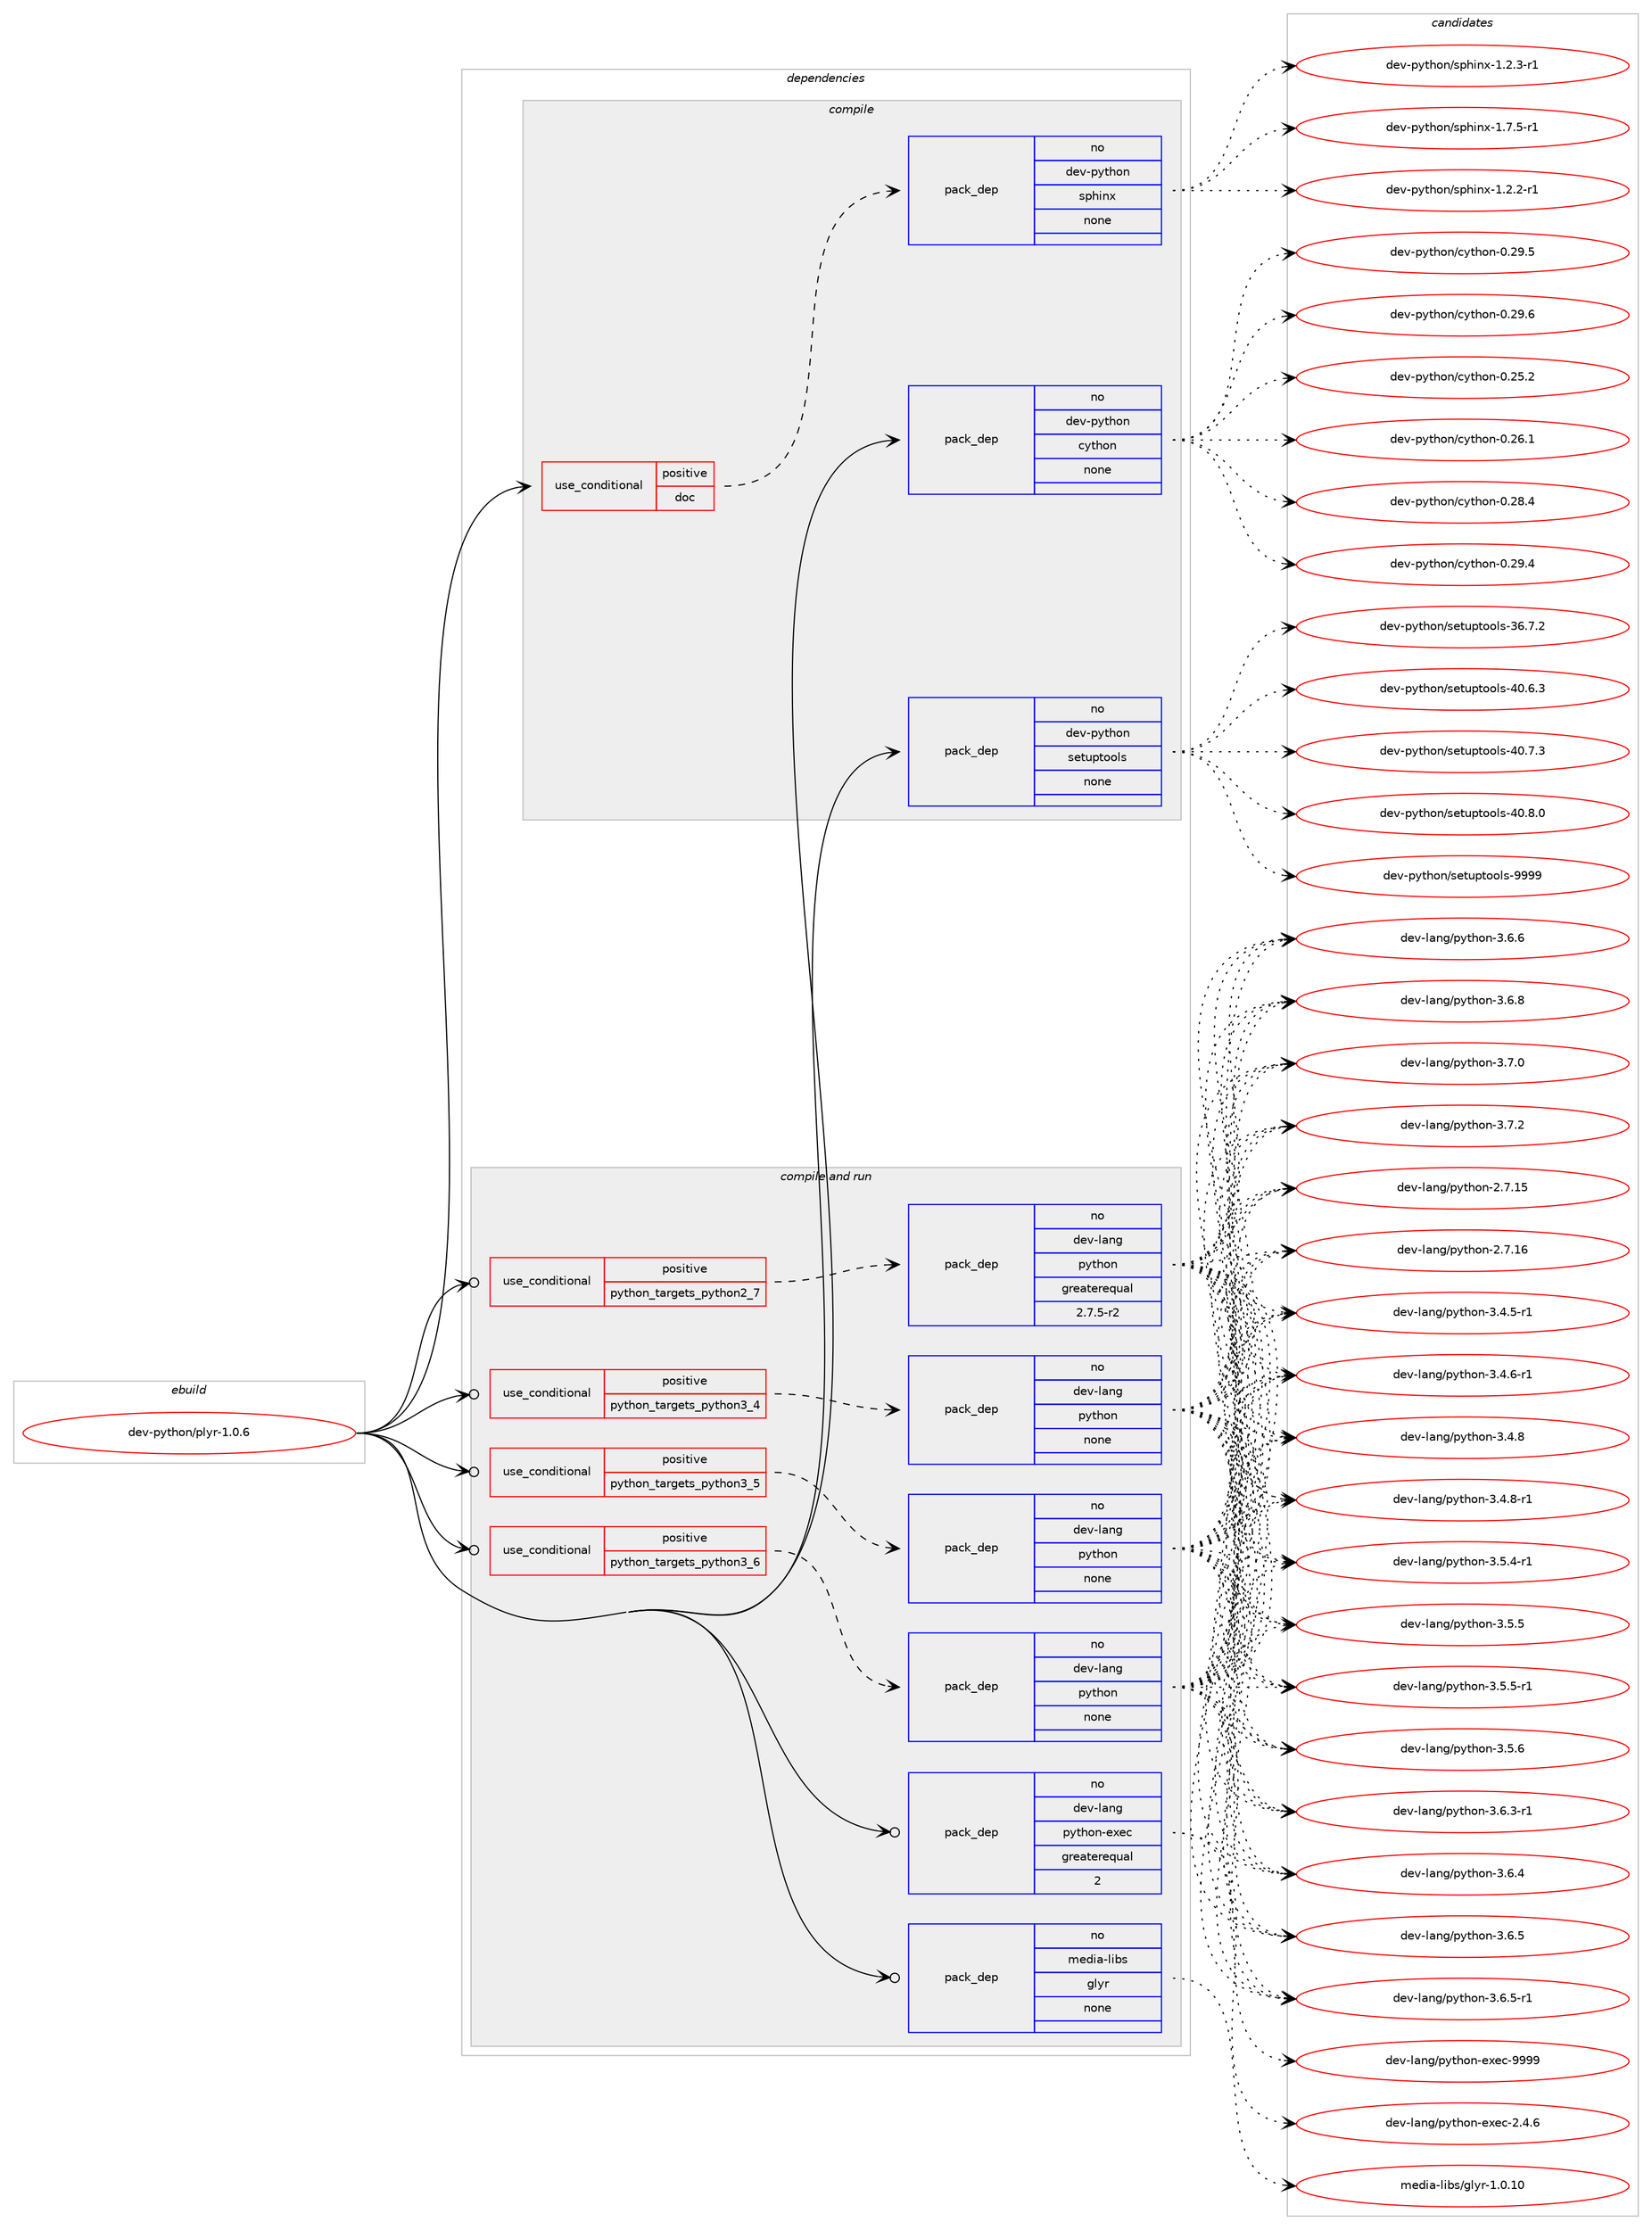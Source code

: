 digraph prolog {

# *************
# Graph options
# *************

newrank=true;
concentrate=true;
compound=true;
graph [rankdir=LR,fontname=Helvetica,fontsize=10,ranksep=1.5];#, ranksep=2.5, nodesep=0.2];
edge  [arrowhead=vee];
node  [fontname=Helvetica,fontsize=10];

# **********
# The ebuild
# **********

subgraph cluster_leftcol {
color=gray;
rank=same;
label=<<i>ebuild</i>>;
id [label="dev-python/plyr-1.0.6", color=red, width=4, href="../dev-python/plyr-1.0.6.svg"];
}

# ****************
# The dependencies
# ****************

subgraph cluster_midcol {
color=gray;
label=<<i>dependencies</i>>;
subgraph cluster_compile {
fillcolor="#eeeeee";
style=filled;
label=<<i>compile</i>>;
subgraph cond379650 {
dependency1426065 [label=<<TABLE BORDER="0" CELLBORDER="1" CELLSPACING="0" CELLPADDING="4"><TR><TD ROWSPAN="3" CELLPADDING="10">use_conditional</TD></TR><TR><TD>positive</TD></TR><TR><TD>doc</TD></TR></TABLE>>, shape=none, color=red];
subgraph pack1023105 {
dependency1426066 [label=<<TABLE BORDER="0" CELLBORDER="1" CELLSPACING="0" CELLPADDING="4" WIDTH="220"><TR><TD ROWSPAN="6" CELLPADDING="30">pack_dep</TD></TR><TR><TD WIDTH="110">no</TD></TR><TR><TD>dev-python</TD></TR><TR><TD>sphinx</TD></TR><TR><TD>none</TD></TR><TR><TD></TD></TR></TABLE>>, shape=none, color=blue];
}
dependency1426065:e -> dependency1426066:w [weight=20,style="dashed",arrowhead="vee"];
}
id:e -> dependency1426065:w [weight=20,style="solid",arrowhead="vee"];
subgraph pack1023106 {
dependency1426067 [label=<<TABLE BORDER="0" CELLBORDER="1" CELLSPACING="0" CELLPADDING="4" WIDTH="220"><TR><TD ROWSPAN="6" CELLPADDING="30">pack_dep</TD></TR><TR><TD WIDTH="110">no</TD></TR><TR><TD>dev-python</TD></TR><TR><TD>cython</TD></TR><TR><TD>none</TD></TR><TR><TD></TD></TR></TABLE>>, shape=none, color=blue];
}
id:e -> dependency1426067:w [weight=20,style="solid",arrowhead="vee"];
subgraph pack1023107 {
dependency1426068 [label=<<TABLE BORDER="0" CELLBORDER="1" CELLSPACING="0" CELLPADDING="4" WIDTH="220"><TR><TD ROWSPAN="6" CELLPADDING="30">pack_dep</TD></TR><TR><TD WIDTH="110">no</TD></TR><TR><TD>dev-python</TD></TR><TR><TD>setuptools</TD></TR><TR><TD>none</TD></TR><TR><TD></TD></TR></TABLE>>, shape=none, color=blue];
}
id:e -> dependency1426068:w [weight=20,style="solid",arrowhead="vee"];
}
subgraph cluster_compileandrun {
fillcolor="#eeeeee";
style=filled;
label=<<i>compile and run</i>>;
subgraph cond379651 {
dependency1426069 [label=<<TABLE BORDER="0" CELLBORDER="1" CELLSPACING="0" CELLPADDING="4"><TR><TD ROWSPAN="3" CELLPADDING="10">use_conditional</TD></TR><TR><TD>positive</TD></TR><TR><TD>python_targets_python2_7</TD></TR></TABLE>>, shape=none, color=red];
subgraph pack1023108 {
dependency1426070 [label=<<TABLE BORDER="0" CELLBORDER="1" CELLSPACING="0" CELLPADDING="4" WIDTH="220"><TR><TD ROWSPAN="6" CELLPADDING="30">pack_dep</TD></TR><TR><TD WIDTH="110">no</TD></TR><TR><TD>dev-lang</TD></TR><TR><TD>python</TD></TR><TR><TD>greaterequal</TD></TR><TR><TD>2.7.5-r2</TD></TR></TABLE>>, shape=none, color=blue];
}
dependency1426069:e -> dependency1426070:w [weight=20,style="dashed",arrowhead="vee"];
}
id:e -> dependency1426069:w [weight=20,style="solid",arrowhead="odotvee"];
subgraph cond379652 {
dependency1426071 [label=<<TABLE BORDER="0" CELLBORDER="1" CELLSPACING="0" CELLPADDING="4"><TR><TD ROWSPAN="3" CELLPADDING="10">use_conditional</TD></TR><TR><TD>positive</TD></TR><TR><TD>python_targets_python3_4</TD></TR></TABLE>>, shape=none, color=red];
subgraph pack1023109 {
dependency1426072 [label=<<TABLE BORDER="0" CELLBORDER="1" CELLSPACING="0" CELLPADDING="4" WIDTH="220"><TR><TD ROWSPAN="6" CELLPADDING="30">pack_dep</TD></TR><TR><TD WIDTH="110">no</TD></TR><TR><TD>dev-lang</TD></TR><TR><TD>python</TD></TR><TR><TD>none</TD></TR><TR><TD></TD></TR></TABLE>>, shape=none, color=blue];
}
dependency1426071:e -> dependency1426072:w [weight=20,style="dashed",arrowhead="vee"];
}
id:e -> dependency1426071:w [weight=20,style="solid",arrowhead="odotvee"];
subgraph cond379653 {
dependency1426073 [label=<<TABLE BORDER="0" CELLBORDER="1" CELLSPACING="0" CELLPADDING="4"><TR><TD ROWSPAN="3" CELLPADDING="10">use_conditional</TD></TR><TR><TD>positive</TD></TR><TR><TD>python_targets_python3_5</TD></TR></TABLE>>, shape=none, color=red];
subgraph pack1023110 {
dependency1426074 [label=<<TABLE BORDER="0" CELLBORDER="1" CELLSPACING="0" CELLPADDING="4" WIDTH="220"><TR><TD ROWSPAN="6" CELLPADDING="30">pack_dep</TD></TR><TR><TD WIDTH="110">no</TD></TR><TR><TD>dev-lang</TD></TR><TR><TD>python</TD></TR><TR><TD>none</TD></TR><TR><TD></TD></TR></TABLE>>, shape=none, color=blue];
}
dependency1426073:e -> dependency1426074:w [weight=20,style="dashed",arrowhead="vee"];
}
id:e -> dependency1426073:w [weight=20,style="solid",arrowhead="odotvee"];
subgraph cond379654 {
dependency1426075 [label=<<TABLE BORDER="0" CELLBORDER="1" CELLSPACING="0" CELLPADDING="4"><TR><TD ROWSPAN="3" CELLPADDING="10">use_conditional</TD></TR><TR><TD>positive</TD></TR><TR><TD>python_targets_python3_6</TD></TR></TABLE>>, shape=none, color=red];
subgraph pack1023111 {
dependency1426076 [label=<<TABLE BORDER="0" CELLBORDER="1" CELLSPACING="0" CELLPADDING="4" WIDTH="220"><TR><TD ROWSPAN="6" CELLPADDING="30">pack_dep</TD></TR><TR><TD WIDTH="110">no</TD></TR><TR><TD>dev-lang</TD></TR><TR><TD>python</TD></TR><TR><TD>none</TD></TR><TR><TD></TD></TR></TABLE>>, shape=none, color=blue];
}
dependency1426075:e -> dependency1426076:w [weight=20,style="dashed",arrowhead="vee"];
}
id:e -> dependency1426075:w [weight=20,style="solid",arrowhead="odotvee"];
subgraph pack1023112 {
dependency1426077 [label=<<TABLE BORDER="0" CELLBORDER="1" CELLSPACING="0" CELLPADDING="4" WIDTH="220"><TR><TD ROWSPAN="6" CELLPADDING="30">pack_dep</TD></TR><TR><TD WIDTH="110">no</TD></TR><TR><TD>dev-lang</TD></TR><TR><TD>python-exec</TD></TR><TR><TD>greaterequal</TD></TR><TR><TD>2</TD></TR></TABLE>>, shape=none, color=blue];
}
id:e -> dependency1426077:w [weight=20,style="solid",arrowhead="odotvee"];
subgraph pack1023113 {
dependency1426078 [label=<<TABLE BORDER="0" CELLBORDER="1" CELLSPACING="0" CELLPADDING="4" WIDTH="220"><TR><TD ROWSPAN="6" CELLPADDING="30">pack_dep</TD></TR><TR><TD WIDTH="110">no</TD></TR><TR><TD>media-libs</TD></TR><TR><TD>glyr</TD></TR><TR><TD>none</TD></TR><TR><TD></TD></TR></TABLE>>, shape=none, color=blue];
}
id:e -> dependency1426078:w [weight=20,style="solid",arrowhead="odotvee"];
}
subgraph cluster_run {
fillcolor="#eeeeee";
style=filled;
label=<<i>run</i>>;
}
}

# **************
# The candidates
# **************

subgraph cluster_choices {
rank=same;
color=gray;
label=<<i>candidates</i>>;

subgraph choice1023105 {
color=black;
nodesep=1;
choice10010111845112121116104111110471151121041051101204549465046504511449 [label="dev-python/sphinx-1.2.2-r1", color=red, width=4,href="../dev-python/sphinx-1.2.2-r1.svg"];
choice10010111845112121116104111110471151121041051101204549465046514511449 [label="dev-python/sphinx-1.2.3-r1", color=red, width=4,href="../dev-python/sphinx-1.2.3-r1.svg"];
choice10010111845112121116104111110471151121041051101204549465546534511449 [label="dev-python/sphinx-1.7.5-r1", color=red, width=4,href="../dev-python/sphinx-1.7.5-r1.svg"];
dependency1426066:e -> choice10010111845112121116104111110471151121041051101204549465046504511449:w [style=dotted,weight="100"];
dependency1426066:e -> choice10010111845112121116104111110471151121041051101204549465046514511449:w [style=dotted,weight="100"];
dependency1426066:e -> choice10010111845112121116104111110471151121041051101204549465546534511449:w [style=dotted,weight="100"];
}
subgraph choice1023106 {
color=black;
nodesep=1;
choice10010111845112121116104111110479912111610411111045484650534650 [label="dev-python/cython-0.25.2", color=red, width=4,href="../dev-python/cython-0.25.2.svg"];
choice10010111845112121116104111110479912111610411111045484650544649 [label="dev-python/cython-0.26.1", color=red, width=4,href="../dev-python/cython-0.26.1.svg"];
choice10010111845112121116104111110479912111610411111045484650564652 [label="dev-python/cython-0.28.4", color=red, width=4,href="../dev-python/cython-0.28.4.svg"];
choice10010111845112121116104111110479912111610411111045484650574652 [label="dev-python/cython-0.29.4", color=red, width=4,href="../dev-python/cython-0.29.4.svg"];
choice10010111845112121116104111110479912111610411111045484650574653 [label="dev-python/cython-0.29.5", color=red, width=4,href="../dev-python/cython-0.29.5.svg"];
choice10010111845112121116104111110479912111610411111045484650574654 [label="dev-python/cython-0.29.6", color=red, width=4,href="../dev-python/cython-0.29.6.svg"];
dependency1426067:e -> choice10010111845112121116104111110479912111610411111045484650534650:w [style=dotted,weight="100"];
dependency1426067:e -> choice10010111845112121116104111110479912111610411111045484650544649:w [style=dotted,weight="100"];
dependency1426067:e -> choice10010111845112121116104111110479912111610411111045484650564652:w [style=dotted,weight="100"];
dependency1426067:e -> choice10010111845112121116104111110479912111610411111045484650574652:w [style=dotted,weight="100"];
dependency1426067:e -> choice10010111845112121116104111110479912111610411111045484650574653:w [style=dotted,weight="100"];
dependency1426067:e -> choice10010111845112121116104111110479912111610411111045484650574654:w [style=dotted,weight="100"];
}
subgraph choice1023107 {
color=black;
nodesep=1;
choice100101118451121211161041111104711510111611711211611111110811545515446554650 [label="dev-python/setuptools-36.7.2", color=red, width=4,href="../dev-python/setuptools-36.7.2.svg"];
choice100101118451121211161041111104711510111611711211611111110811545524846544651 [label="dev-python/setuptools-40.6.3", color=red, width=4,href="../dev-python/setuptools-40.6.3.svg"];
choice100101118451121211161041111104711510111611711211611111110811545524846554651 [label="dev-python/setuptools-40.7.3", color=red, width=4,href="../dev-python/setuptools-40.7.3.svg"];
choice100101118451121211161041111104711510111611711211611111110811545524846564648 [label="dev-python/setuptools-40.8.0", color=red, width=4,href="../dev-python/setuptools-40.8.0.svg"];
choice10010111845112121116104111110471151011161171121161111111081154557575757 [label="dev-python/setuptools-9999", color=red, width=4,href="../dev-python/setuptools-9999.svg"];
dependency1426068:e -> choice100101118451121211161041111104711510111611711211611111110811545515446554650:w [style=dotted,weight="100"];
dependency1426068:e -> choice100101118451121211161041111104711510111611711211611111110811545524846544651:w [style=dotted,weight="100"];
dependency1426068:e -> choice100101118451121211161041111104711510111611711211611111110811545524846554651:w [style=dotted,weight="100"];
dependency1426068:e -> choice100101118451121211161041111104711510111611711211611111110811545524846564648:w [style=dotted,weight="100"];
dependency1426068:e -> choice10010111845112121116104111110471151011161171121161111111081154557575757:w [style=dotted,weight="100"];
}
subgraph choice1023108 {
color=black;
nodesep=1;
choice10010111845108971101034711212111610411111045504655464953 [label="dev-lang/python-2.7.15", color=red, width=4,href="../dev-lang/python-2.7.15.svg"];
choice10010111845108971101034711212111610411111045504655464954 [label="dev-lang/python-2.7.16", color=red, width=4,href="../dev-lang/python-2.7.16.svg"];
choice1001011184510897110103471121211161041111104551465246534511449 [label="dev-lang/python-3.4.5-r1", color=red, width=4,href="../dev-lang/python-3.4.5-r1.svg"];
choice1001011184510897110103471121211161041111104551465246544511449 [label="dev-lang/python-3.4.6-r1", color=red, width=4,href="../dev-lang/python-3.4.6-r1.svg"];
choice100101118451089711010347112121116104111110455146524656 [label="dev-lang/python-3.4.8", color=red, width=4,href="../dev-lang/python-3.4.8.svg"];
choice1001011184510897110103471121211161041111104551465246564511449 [label="dev-lang/python-3.4.8-r1", color=red, width=4,href="../dev-lang/python-3.4.8-r1.svg"];
choice1001011184510897110103471121211161041111104551465346524511449 [label="dev-lang/python-3.5.4-r1", color=red, width=4,href="../dev-lang/python-3.5.4-r1.svg"];
choice100101118451089711010347112121116104111110455146534653 [label="dev-lang/python-3.5.5", color=red, width=4,href="../dev-lang/python-3.5.5.svg"];
choice1001011184510897110103471121211161041111104551465346534511449 [label="dev-lang/python-3.5.5-r1", color=red, width=4,href="../dev-lang/python-3.5.5-r1.svg"];
choice100101118451089711010347112121116104111110455146534654 [label="dev-lang/python-3.5.6", color=red, width=4,href="../dev-lang/python-3.5.6.svg"];
choice1001011184510897110103471121211161041111104551465446514511449 [label="dev-lang/python-3.6.3-r1", color=red, width=4,href="../dev-lang/python-3.6.3-r1.svg"];
choice100101118451089711010347112121116104111110455146544652 [label="dev-lang/python-3.6.4", color=red, width=4,href="../dev-lang/python-3.6.4.svg"];
choice100101118451089711010347112121116104111110455146544653 [label="dev-lang/python-3.6.5", color=red, width=4,href="../dev-lang/python-3.6.5.svg"];
choice1001011184510897110103471121211161041111104551465446534511449 [label="dev-lang/python-3.6.5-r1", color=red, width=4,href="../dev-lang/python-3.6.5-r1.svg"];
choice100101118451089711010347112121116104111110455146544654 [label="dev-lang/python-3.6.6", color=red, width=4,href="../dev-lang/python-3.6.6.svg"];
choice100101118451089711010347112121116104111110455146544656 [label="dev-lang/python-3.6.8", color=red, width=4,href="../dev-lang/python-3.6.8.svg"];
choice100101118451089711010347112121116104111110455146554648 [label="dev-lang/python-3.7.0", color=red, width=4,href="../dev-lang/python-3.7.0.svg"];
choice100101118451089711010347112121116104111110455146554650 [label="dev-lang/python-3.7.2", color=red, width=4,href="../dev-lang/python-3.7.2.svg"];
dependency1426070:e -> choice10010111845108971101034711212111610411111045504655464953:w [style=dotted,weight="100"];
dependency1426070:e -> choice10010111845108971101034711212111610411111045504655464954:w [style=dotted,weight="100"];
dependency1426070:e -> choice1001011184510897110103471121211161041111104551465246534511449:w [style=dotted,weight="100"];
dependency1426070:e -> choice1001011184510897110103471121211161041111104551465246544511449:w [style=dotted,weight="100"];
dependency1426070:e -> choice100101118451089711010347112121116104111110455146524656:w [style=dotted,weight="100"];
dependency1426070:e -> choice1001011184510897110103471121211161041111104551465246564511449:w [style=dotted,weight="100"];
dependency1426070:e -> choice1001011184510897110103471121211161041111104551465346524511449:w [style=dotted,weight="100"];
dependency1426070:e -> choice100101118451089711010347112121116104111110455146534653:w [style=dotted,weight="100"];
dependency1426070:e -> choice1001011184510897110103471121211161041111104551465346534511449:w [style=dotted,weight="100"];
dependency1426070:e -> choice100101118451089711010347112121116104111110455146534654:w [style=dotted,weight="100"];
dependency1426070:e -> choice1001011184510897110103471121211161041111104551465446514511449:w [style=dotted,weight="100"];
dependency1426070:e -> choice100101118451089711010347112121116104111110455146544652:w [style=dotted,weight="100"];
dependency1426070:e -> choice100101118451089711010347112121116104111110455146544653:w [style=dotted,weight="100"];
dependency1426070:e -> choice1001011184510897110103471121211161041111104551465446534511449:w [style=dotted,weight="100"];
dependency1426070:e -> choice100101118451089711010347112121116104111110455146544654:w [style=dotted,weight="100"];
dependency1426070:e -> choice100101118451089711010347112121116104111110455146544656:w [style=dotted,weight="100"];
dependency1426070:e -> choice100101118451089711010347112121116104111110455146554648:w [style=dotted,weight="100"];
dependency1426070:e -> choice100101118451089711010347112121116104111110455146554650:w [style=dotted,weight="100"];
}
subgraph choice1023109 {
color=black;
nodesep=1;
choice10010111845108971101034711212111610411111045504655464953 [label="dev-lang/python-2.7.15", color=red, width=4,href="../dev-lang/python-2.7.15.svg"];
choice10010111845108971101034711212111610411111045504655464954 [label="dev-lang/python-2.7.16", color=red, width=4,href="../dev-lang/python-2.7.16.svg"];
choice1001011184510897110103471121211161041111104551465246534511449 [label="dev-lang/python-3.4.5-r1", color=red, width=4,href="../dev-lang/python-3.4.5-r1.svg"];
choice1001011184510897110103471121211161041111104551465246544511449 [label="dev-lang/python-3.4.6-r1", color=red, width=4,href="../dev-lang/python-3.4.6-r1.svg"];
choice100101118451089711010347112121116104111110455146524656 [label="dev-lang/python-3.4.8", color=red, width=4,href="../dev-lang/python-3.4.8.svg"];
choice1001011184510897110103471121211161041111104551465246564511449 [label="dev-lang/python-3.4.8-r1", color=red, width=4,href="../dev-lang/python-3.4.8-r1.svg"];
choice1001011184510897110103471121211161041111104551465346524511449 [label="dev-lang/python-3.5.4-r1", color=red, width=4,href="../dev-lang/python-3.5.4-r1.svg"];
choice100101118451089711010347112121116104111110455146534653 [label="dev-lang/python-3.5.5", color=red, width=4,href="../dev-lang/python-3.5.5.svg"];
choice1001011184510897110103471121211161041111104551465346534511449 [label="dev-lang/python-3.5.5-r1", color=red, width=4,href="../dev-lang/python-3.5.5-r1.svg"];
choice100101118451089711010347112121116104111110455146534654 [label="dev-lang/python-3.5.6", color=red, width=4,href="../dev-lang/python-3.5.6.svg"];
choice1001011184510897110103471121211161041111104551465446514511449 [label="dev-lang/python-3.6.3-r1", color=red, width=4,href="../dev-lang/python-3.6.3-r1.svg"];
choice100101118451089711010347112121116104111110455146544652 [label="dev-lang/python-3.6.4", color=red, width=4,href="../dev-lang/python-3.6.4.svg"];
choice100101118451089711010347112121116104111110455146544653 [label="dev-lang/python-3.6.5", color=red, width=4,href="../dev-lang/python-3.6.5.svg"];
choice1001011184510897110103471121211161041111104551465446534511449 [label="dev-lang/python-3.6.5-r1", color=red, width=4,href="../dev-lang/python-3.6.5-r1.svg"];
choice100101118451089711010347112121116104111110455146544654 [label="dev-lang/python-3.6.6", color=red, width=4,href="../dev-lang/python-3.6.6.svg"];
choice100101118451089711010347112121116104111110455146544656 [label="dev-lang/python-3.6.8", color=red, width=4,href="../dev-lang/python-3.6.8.svg"];
choice100101118451089711010347112121116104111110455146554648 [label="dev-lang/python-3.7.0", color=red, width=4,href="../dev-lang/python-3.7.0.svg"];
choice100101118451089711010347112121116104111110455146554650 [label="dev-lang/python-3.7.2", color=red, width=4,href="../dev-lang/python-3.7.2.svg"];
dependency1426072:e -> choice10010111845108971101034711212111610411111045504655464953:w [style=dotted,weight="100"];
dependency1426072:e -> choice10010111845108971101034711212111610411111045504655464954:w [style=dotted,weight="100"];
dependency1426072:e -> choice1001011184510897110103471121211161041111104551465246534511449:w [style=dotted,weight="100"];
dependency1426072:e -> choice1001011184510897110103471121211161041111104551465246544511449:w [style=dotted,weight="100"];
dependency1426072:e -> choice100101118451089711010347112121116104111110455146524656:w [style=dotted,weight="100"];
dependency1426072:e -> choice1001011184510897110103471121211161041111104551465246564511449:w [style=dotted,weight="100"];
dependency1426072:e -> choice1001011184510897110103471121211161041111104551465346524511449:w [style=dotted,weight="100"];
dependency1426072:e -> choice100101118451089711010347112121116104111110455146534653:w [style=dotted,weight="100"];
dependency1426072:e -> choice1001011184510897110103471121211161041111104551465346534511449:w [style=dotted,weight="100"];
dependency1426072:e -> choice100101118451089711010347112121116104111110455146534654:w [style=dotted,weight="100"];
dependency1426072:e -> choice1001011184510897110103471121211161041111104551465446514511449:w [style=dotted,weight="100"];
dependency1426072:e -> choice100101118451089711010347112121116104111110455146544652:w [style=dotted,weight="100"];
dependency1426072:e -> choice100101118451089711010347112121116104111110455146544653:w [style=dotted,weight="100"];
dependency1426072:e -> choice1001011184510897110103471121211161041111104551465446534511449:w [style=dotted,weight="100"];
dependency1426072:e -> choice100101118451089711010347112121116104111110455146544654:w [style=dotted,weight="100"];
dependency1426072:e -> choice100101118451089711010347112121116104111110455146544656:w [style=dotted,weight="100"];
dependency1426072:e -> choice100101118451089711010347112121116104111110455146554648:w [style=dotted,weight="100"];
dependency1426072:e -> choice100101118451089711010347112121116104111110455146554650:w [style=dotted,weight="100"];
}
subgraph choice1023110 {
color=black;
nodesep=1;
choice10010111845108971101034711212111610411111045504655464953 [label="dev-lang/python-2.7.15", color=red, width=4,href="../dev-lang/python-2.7.15.svg"];
choice10010111845108971101034711212111610411111045504655464954 [label="dev-lang/python-2.7.16", color=red, width=4,href="../dev-lang/python-2.7.16.svg"];
choice1001011184510897110103471121211161041111104551465246534511449 [label="dev-lang/python-3.4.5-r1", color=red, width=4,href="../dev-lang/python-3.4.5-r1.svg"];
choice1001011184510897110103471121211161041111104551465246544511449 [label="dev-lang/python-3.4.6-r1", color=red, width=4,href="../dev-lang/python-3.4.6-r1.svg"];
choice100101118451089711010347112121116104111110455146524656 [label="dev-lang/python-3.4.8", color=red, width=4,href="../dev-lang/python-3.4.8.svg"];
choice1001011184510897110103471121211161041111104551465246564511449 [label="dev-lang/python-3.4.8-r1", color=red, width=4,href="../dev-lang/python-3.4.8-r1.svg"];
choice1001011184510897110103471121211161041111104551465346524511449 [label="dev-lang/python-3.5.4-r1", color=red, width=4,href="../dev-lang/python-3.5.4-r1.svg"];
choice100101118451089711010347112121116104111110455146534653 [label="dev-lang/python-3.5.5", color=red, width=4,href="../dev-lang/python-3.5.5.svg"];
choice1001011184510897110103471121211161041111104551465346534511449 [label="dev-lang/python-3.5.5-r1", color=red, width=4,href="../dev-lang/python-3.5.5-r1.svg"];
choice100101118451089711010347112121116104111110455146534654 [label="dev-lang/python-3.5.6", color=red, width=4,href="../dev-lang/python-3.5.6.svg"];
choice1001011184510897110103471121211161041111104551465446514511449 [label="dev-lang/python-3.6.3-r1", color=red, width=4,href="../dev-lang/python-3.6.3-r1.svg"];
choice100101118451089711010347112121116104111110455146544652 [label="dev-lang/python-3.6.4", color=red, width=4,href="../dev-lang/python-3.6.4.svg"];
choice100101118451089711010347112121116104111110455146544653 [label="dev-lang/python-3.6.5", color=red, width=4,href="../dev-lang/python-3.6.5.svg"];
choice1001011184510897110103471121211161041111104551465446534511449 [label="dev-lang/python-3.6.5-r1", color=red, width=4,href="../dev-lang/python-3.6.5-r1.svg"];
choice100101118451089711010347112121116104111110455146544654 [label="dev-lang/python-3.6.6", color=red, width=4,href="../dev-lang/python-3.6.6.svg"];
choice100101118451089711010347112121116104111110455146544656 [label="dev-lang/python-3.6.8", color=red, width=4,href="../dev-lang/python-3.6.8.svg"];
choice100101118451089711010347112121116104111110455146554648 [label="dev-lang/python-3.7.0", color=red, width=4,href="../dev-lang/python-3.7.0.svg"];
choice100101118451089711010347112121116104111110455146554650 [label="dev-lang/python-3.7.2", color=red, width=4,href="../dev-lang/python-3.7.2.svg"];
dependency1426074:e -> choice10010111845108971101034711212111610411111045504655464953:w [style=dotted,weight="100"];
dependency1426074:e -> choice10010111845108971101034711212111610411111045504655464954:w [style=dotted,weight="100"];
dependency1426074:e -> choice1001011184510897110103471121211161041111104551465246534511449:w [style=dotted,weight="100"];
dependency1426074:e -> choice1001011184510897110103471121211161041111104551465246544511449:w [style=dotted,weight="100"];
dependency1426074:e -> choice100101118451089711010347112121116104111110455146524656:w [style=dotted,weight="100"];
dependency1426074:e -> choice1001011184510897110103471121211161041111104551465246564511449:w [style=dotted,weight="100"];
dependency1426074:e -> choice1001011184510897110103471121211161041111104551465346524511449:w [style=dotted,weight="100"];
dependency1426074:e -> choice100101118451089711010347112121116104111110455146534653:w [style=dotted,weight="100"];
dependency1426074:e -> choice1001011184510897110103471121211161041111104551465346534511449:w [style=dotted,weight="100"];
dependency1426074:e -> choice100101118451089711010347112121116104111110455146534654:w [style=dotted,weight="100"];
dependency1426074:e -> choice1001011184510897110103471121211161041111104551465446514511449:w [style=dotted,weight="100"];
dependency1426074:e -> choice100101118451089711010347112121116104111110455146544652:w [style=dotted,weight="100"];
dependency1426074:e -> choice100101118451089711010347112121116104111110455146544653:w [style=dotted,weight="100"];
dependency1426074:e -> choice1001011184510897110103471121211161041111104551465446534511449:w [style=dotted,weight="100"];
dependency1426074:e -> choice100101118451089711010347112121116104111110455146544654:w [style=dotted,weight="100"];
dependency1426074:e -> choice100101118451089711010347112121116104111110455146544656:w [style=dotted,weight="100"];
dependency1426074:e -> choice100101118451089711010347112121116104111110455146554648:w [style=dotted,weight="100"];
dependency1426074:e -> choice100101118451089711010347112121116104111110455146554650:w [style=dotted,weight="100"];
}
subgraph choice1023111 {
color=black;
nodesep=1;
choice10010111845108971101034711212111610411111045504655464953 [label="dev-lang/python-2.7.15", color=red, width=4,href="../dev-lang/python-2.7.15.svg"];
choice10010111845108971101034711212111610411111045504655464954 [label="dev-lang/python-2.7.16", color=red, width=4,href="../dev-lang/python-2.7.16.svg"];
choice1001011184510897110103471121211161041111104551465246534511449 [label="dev-lang/python-3.4.5-r1", color=red, width=4,href="../dev-lang/python-3.4.5-r1.svg"];
choice1001011184510897110103471121211161041111104551465246544511449 [label="dev-lang/python-3.4.6-r1", color=red, width=4,href="../dev-lang/python-3.4.6-r1.svg"];
choice100101118451089711010347112121116104111110455146524656 [label="dev-lang/python-3.4.8", color=red, width=4,href="../dev-lang/python-3.4.8.svg"];
choice1001011184510897110103471121211161041111104551465246564511449 [label="dev-lang/python-3.4.8-r1", color=red, width=4,href="../dev-lang/python-3.4.8-r1.svg"];
choice1001011184510897110103471121211161041111104551465346524511449 [label="dev-lang/python-3.5.4-r1", color=red, width=4,href="../dev-lang/python-3.5.4-r1.svg"];
choice100101118451089711010347112121116104111110455146534653 [label="dev-lang/python-3.5.5", color=red, width=4,href="../dev-lang/python-3.5.5.svg"];
choice1001011184510897110103471121211161041111104551465346534511449 [label="dev-lang/python-3.5.5-r1", color=red, width=4,href="../dev-lang/python-3.5.5-r1.svg"];
choice100101118451089711010347112121116104111110455146534654 [label="dev-lang/python-3.5.6", color=red, width=4,href="../dev-lang/python-3.5.6.svg"];
choice1001011184510897110103471121211161041111104551465446514511449 [label="dev-lang/python-3.6.3-r1", color=red, width=4,href="../dev-lang/python-3.6.3-r1.svg"];
choice100101118451089711010347112121116104111110455146544652 [label="dev-lang/python-3.6.4", color=red, width=4,href="../dev-lang/python-3.6.4.svg"];
choice100101118451089711010347112121116104111110455146544653 [label="dev-lang/python-3.6.5", color=red, width=4,href="../dev-lang/python-3.6.5.svg"];
choice1001011184510897110103471121211161041111104551465446534511449 [label="dev-lang/python-3.6.5-r1", color=red, width=4,href="../dev-lang/python-3.6.5-r1.svg"];
choice100101118451089711010347112121116104111110455146544654 [label="dev-lang/python-3.6.6", color=red, width=4,href="../dev-lang/python-3.6.6.svg"];
choice100101118451089711010347112121116104111110455146544656 [label="dev-lang/python-3.6.8", color=red, width=4,href="../dev-lang/python-3.6.8.svg"];
choice100101118451089711010347112121116104111110455146554648 [label="dev-lang/python-3.7.0", color=red, width=4,href="../dev-lang/python-3.7.0.svg"];
choice100101118451089711010347112121116104111110455146554650 [label="dev-lang/python-3.7.2", color=red, width=4,href="../dev-lang/python-3.7.2.svg"];
dependency1426076:e -> choice10010111845108971101034711212111610411111045504655464953:w [style=dotted,weight="100"];
dependency1426076:e -> choice10010111845108971101034711212111610411111045504655464954:w [style=dotted,weight="100"];
dependency1426076:e -> choice1001011184510897110103471121211161041111104551465246534511449:w [style=dotted,weight="100"];
dependency1426076:e -> choice1001011184510897110103471121211161041111104551465246544511449:w [style=dotted,weight="100"];
dependency1426076:e -> choice100101118451089711010347112121116104111110455146524656:w [style=dotted,weight="100"];
dependency1426076:e -> choice1001011184510897110103471121211161041111104551465246564511449:w [style=dotted,weight="100"];
dependency1426076:e -> choice1001011184510897110103471121211161041111104551465346524511449:w [style=dotted,weight="100"];
dependency1426076:e -> choice100101118451089711010347112121116104111110455146534653:w [style=dotted,weight="100"];
dependency1426076:e -> choice1001011184510897110103471121211161041111104551465346534511449:w [style=dotted,weight="100"];
dependency1426076:e -> choice100101118451089711010347112121116104111110455146534654:w [style=dotted,weight="100"];
dependency1426076:e -> choice1001011184510897110103471121211161041111104551465446514511449:w [style=dotted,weight="100"];
dependency1426076:e -> choice100101118451089711010347112121116104111110455146544652:w [style=dotted,weight="100"];
dependency1426076:e -> choice100101118451089711010347112121116104111110455146544653:w [style=dotted,weight="100"];
dependency1426076:e -> choice1001011184510897110103471121211161041111104551465446534511449:w [style=dotted,weight="100"];
dependency1426076:e -> choice100101118451089711010347112121116104111110455146544654:w [style=dotted,weight="100"];
dependency1426076:e -> choice100101118451089711010347112121116104111110455146544656:w [style=dotted,weight="100"];
dependency1426076:e -> choice100101118451089711010347112121116104111110455146554648:w [style=dotted,weight="100"];
dependency1426076:e -> choice100101118451089711010347112121116104111110455146554650:w [style=dotted,weight="100"];
}
subgraph choice1023112 {
color=black;
nodesep=1;
choice1001011184510897110103471121211161041111104510112010199455046524654 [label="dev-lang/python-exec-2.4.6", color=red, width=4,href="../dev-lang/python-exec-2.4.6.svg"];
choice10010111845108971101034711212111610411111045101120101994557575757 [label="dev-lang/python-exec-9999", color=red, width=4,href="../dev-lang/python-exec-9999.svg"];
dependency1426077:e -> choice1001011184510897110103471121211161041111104510112010199455046524654:w [style=dotted,weight="100"];
dependency1426077:e -> choice10010111845108971101034711212111610411111045101120101994557575757:w [style=dotted,weight="100"];
}
subgraph choice1023113 {
color=black;
nodesep=1;
choice1091011001059745108105981154710310812111445494648464948 [label="media-libs/glyr-1.0.10", color=red, width=4,href="../media-libs/glyr-1.0.10.svg"];
dependency1426078:e -> choice1091011001059745108105981154710310812111445494648464948:w [style=dotted,weight="100"];
}
}

}
